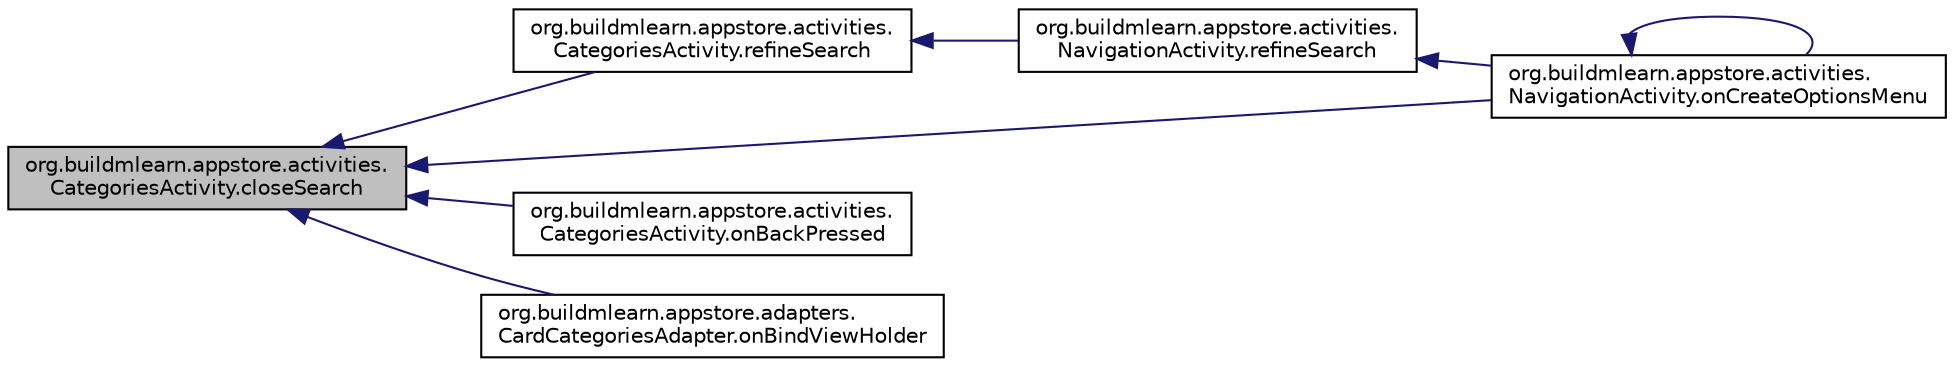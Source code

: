 digraph "org.buildmlearn.appstore.activities.CategoriesActivity.closeSearch"
{
 // INTERACTIVE_SVG=YES
  bgcolor="transparent";
  edge [fontname="Helvetica",fontsize="10",labelfontname="Helvetica",labelfontsize="10"];
  node [fontname="Helvetica",fontsize="10",shape=record];
  rankdir="LR";
  Node1 [label="org.buildmlearn.appstore.activities.\lCategoriesActivity.closeSearch",height=0.2,width=0.4,color="black", fillcolor="grey75", style="filled", fontcolor="black"];
  Node1 -> Node2 [dir="back",color="midnightblue",fontsize="10",style="solid",fontname="Helvetica"];
  Node2 [label="org.buildmlearn.appstore.activities.\lCategoriesActivity.refineSearch",height=0.2,width=0.4,color="black",URL="$d6/d69/classorg_1_1buildmlearn_1_1appstore_1_1activities_1_1_categories_activity.html#a3672a6d4cc226656c88d964f354cae7b",tooltip="This method is called from the Navigation Activity, which controls all the search view..."];
  Node2 -> Node3 [dir="back",color="midnightblue",fontsize="10",style="solid",fontname="Helvetica"];
  Node3 [label="org.buildmlearn.appstore.activities.\lNavigationActivity.refineSearch",height=0.2,width=0.4,color="black",URL="$d0/d60/classorg_1_1buildmlearn_1_1appstore_1_1activities_1_1_navigation_activity.html#a205e1d750606e6ca55b3cb753fc6f9cc",tooltip="This method sends the search query to respective active activities, to refresh their view with the cu..."];
  Node3 -> Node4 [dir="back",color="midnightblue",fontsize="10",style="solid",fontname="Helvetica"];
  Node4 [label="org.buildmlearn.appstore.activities.\lNavigationActivity.onCreateOptionsMenu",height=0.2,width=0.4,color="black",URL="$d0/d60/classorg_1_1buildmlearn_1_1appstore_1_1activities_1_1_navigation_activity.html#a0d03e67c759108fd119b9e5ad2e48014",tooltip="This method creates menu items to be shown on the Action Bar. "];
  Node4 -> Node4 [dir="back",color="midnightblue",fontsize="10",style="solid",fontname="Helvetica"];
  Node1 -> Node5 [dir="back",color="midnightblue",fontsize="10",style="solid",fontname="Helvetica"];
  Node5 [label="org.buildmlearn.appstore.activities.\lCategoriesActivity.onBackPressed",height=0.2,width=0.4,color="black",URL="$d6/d69/classorg_1_1buildmlearn_1_1appstore_1_1activities_1_1_categories_activity.html#a341e2a6af653492b1925067573b806b5",tooltip="This activity is automatically called when back button is pressed. "];
  Node1 -> Node4 [dir="back",color="midnightblue",fontsize="10",style="solid",fontname="Helvetica"];
  Node1 -> Node6 [dir="back",color="midnightblue",fontsize="10",style="solid",fontname="Helvetica"];
  Node6 [label="org.buildmlearn.appstore.adapters.\lCardCategoriesAdapter.onBindViewHolder",height=0.2,width=0.4,color="black",URL="$d6/d04/classorg_1_1buildmlearn_1_1appstore_1_1adapters_1_1_card_categories_adapter.html#a15a41b533fef084c27b851ed933a4361",tooltip="It binds content to the views. "];
}
